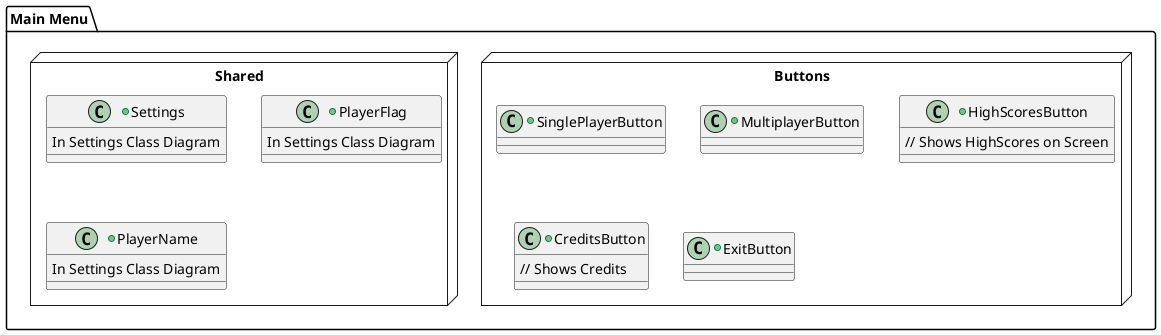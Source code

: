 




@startuml MainMenuClassDiagram


top to bottom direction

package "Main Menu" {

    package Buttons <<Node>> {

        +Class "SinglePlayerButton" as SinglePlayerButtonClass {

        }

        +Class "MultiplayerButton" as MultiplayerButtonClass {
            
        }

        +Class "HighScoresButton" as HighScoresButtonClass {
            // Shows HighScores on Screen
        }

        +Class "CreditsButton" as CreditsButtonClass {
            // Shows Credits
        }

        +Class "ExitButton" as ExitButtonClass {

        }

    }

    package Shared <<Node>> {

        +Class "Settings" as SettingsClass {
            In Settings Class Diagram
        }

        +Class "PlayerFlag" as PlayerFlagClass {
            In Settings Class Diagram
        }

        +Class "PlayerName" as PlayerNameClass {
            In Settings Class Diagram
        }


    }




}


@enduml























